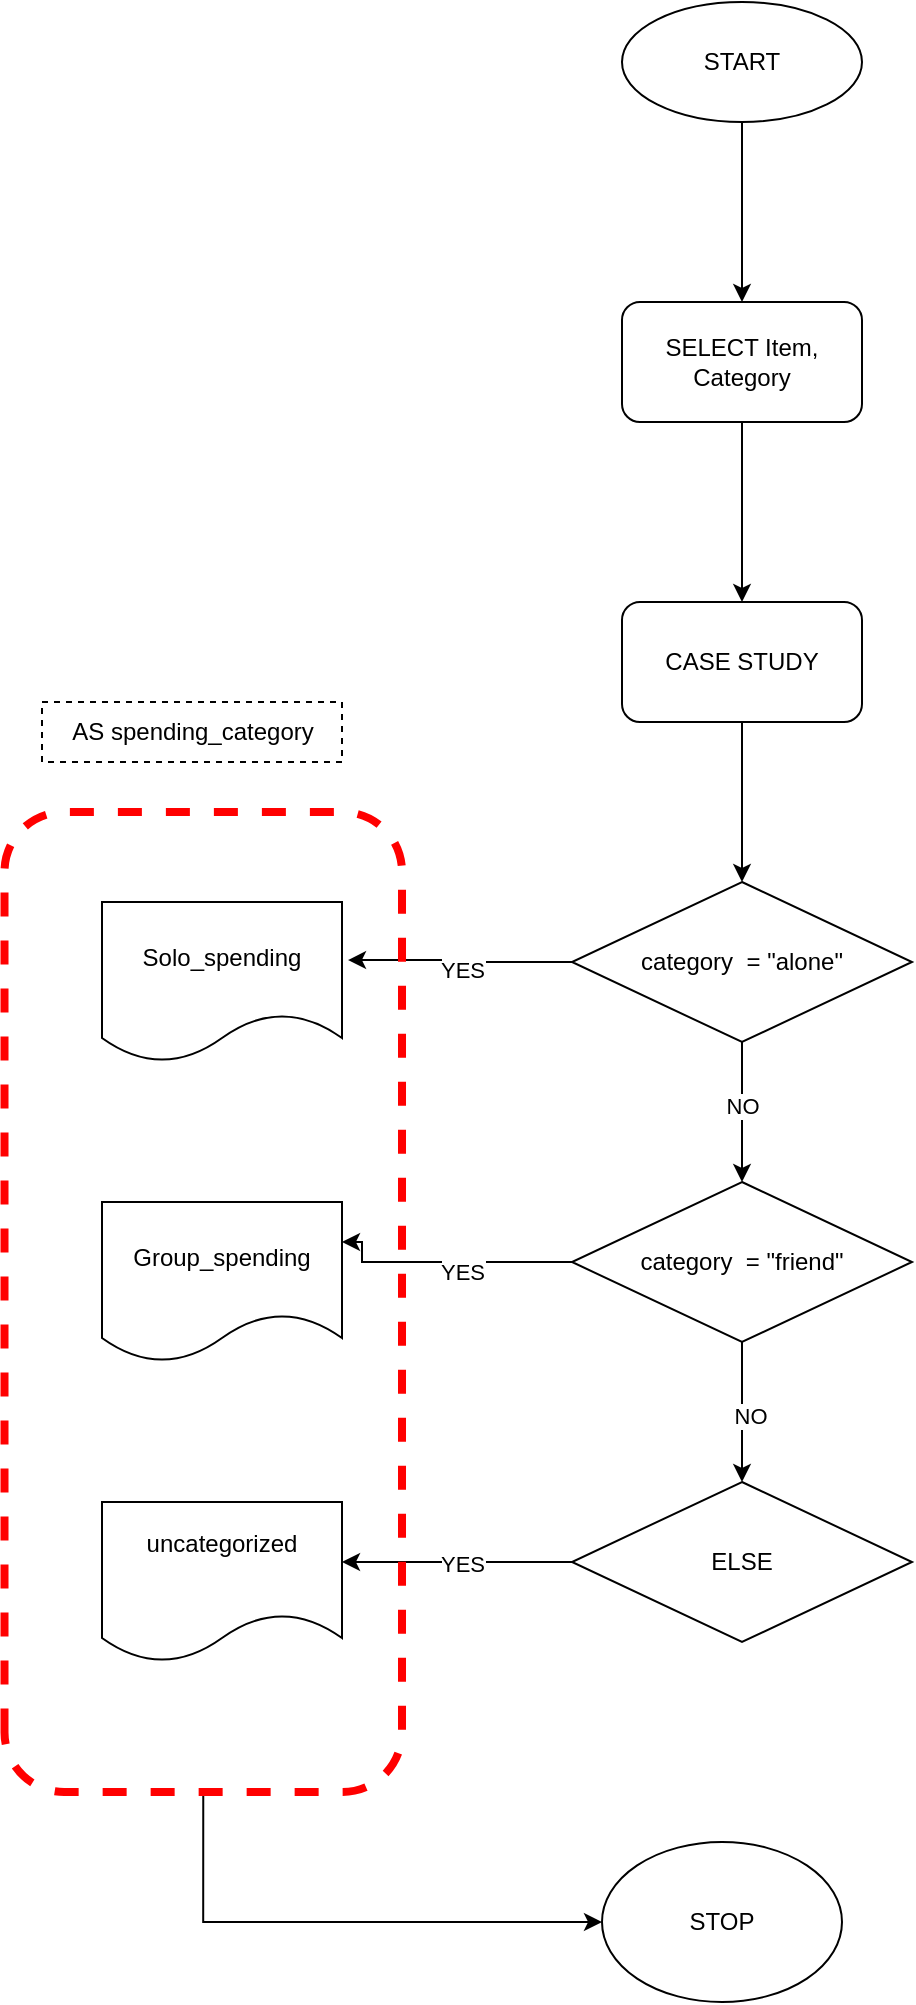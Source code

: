 <mxfile version="24.7.1" type="device">
  <diagram name="Page-1" id="tQmBUCOZLQjsslwCvVrd">
    <mxGraphModel dx="1724" dy="482" grid="1" gridSize="10" guides="1" tooltips="1" connect="1" arrows="1" fold="1" page="1" pageScale="1" pageWidth="850" pageHeight="1100" math="0" shadow="0">
      <root>
        <mxCell id="0" />
        <mxCell id="1" parent="0" />
        <mxCell id="hZ2JiWKI5X6DYX1f7Vr9-3" style="edgeStyle=orthogonalEdgeStyle;rounded=0;orthogonalLoop=1;jettySize=auto;html=1;exitX=0.5;exitY=1;exitDx=0;exitDy=0;entryX=0.5;entryY=0;entryDx=0;entryDy=0;" edge="1" parent="1" source="hZ2JiWKI5X6DYX1f7Vr9-1" target="hZ2JiWKI5X6DYX1f7Vr9-2">
          <mxGeometry relative="1" as="geometry" />
        </mxCell>
        <mxCell id="hZ2JiWKI5X6DYX1f7Vr9-1" value="START" style="ellipse;whiteSpace=wrap;html=1;" vertex="1" parent="1">
          <mxGeometry x="300" y="70" width="120" height="60" as="geometry" />
        </mxCell>
        <mxCell id="hZ2JiWKI5X6DYX1f7Vr9-5" style="edgeStyle=orthogonalEdgeStyle;rounded=0;orthogonalLoop=1;jettySize=auto;html=1;exitX=0.5;exitY=1;exitDx=0;exitDy=0;" edge="1" parent="1" source="hZ2JiWKI5X6DYX1f7Vr9-2" target="hZ2JiWKI5X6DYX1f7Vr9-4">
          <mxGeometry relative="1" as="geometry" />
        </mxCell>
        <mxCell id="hZ2JiWKI5X6DYX1f7Vr9-2" value="SELECT Item, Category" style="rounded=1;whiteSpace=wrap;html=1;" vertex="1" parent="1">
          <mxGeometry x="300" y="220" width="120" height="60" as="geometry" />
        </mxCell>
        <mxCell id="hZ2JiWKI5X6DYX1f7Vr9-9" style="edgeStyle=orthogonalEdgeStyle;rounded=0;orthogonalLoop=1;jettySize=auto;html=1;exitX=0.5;exitY=1;exitDx=0;exitDy=0;entryX=0.5;entryY=0;entryDx=0;entryDy=0;" edge="1" parent="1" source="hZ2JiWKI5X6DYX1f7Vr9-4" target="hZ2JiWKI5X6DYX1f7Vr9-6">
          <mxGeometry relative="1" as="geometry" />
        </mxCell>
        <mxCell id="hZ2JiWKI5X6DYX1f7Vr9-4" value="CASE STUDY" style="rounded=1;whiteSpace=wrap;html=1;" vertex="1" parent="1">
          <mxGeometry x="300" y="370" width="120" height="60" as="geometry" />
        </mxCell>
        <mxCell id="hZ2JiWKI5X6DYX1f7Vr9-10" style="edgeStyle=orthogonalEdgeStyle;rounded=0;orthogonalLoop=1;jettySize=auto;html=1;exitX=0.5;exitY=1;exitDx=0;exitDy=0;entryX=0.5;entryY=0;entryDx=0;entryDy=0;" edge="1" parent="1" source="hZ2JiWKI5X6DYX1f7Vr9-6" target="hZ2JiWKI5X6DYX1f7Vr9-7">
          <mxGeometry relative="1" as="geometry" />
        </mxCell>
        <mxCell id="hZ2JiWKI5X6DYX1f7Vr9-18" value="NO" style="edgeLabel;html=1;align=center;verticalAlign=middle;resizable=0;points=[];" vertex="1" connectable="0" parent="hZ2JiWKI5X6DYX1f7Vr9-10">
          <mxGeometry x="-0.086" relative="1" as="geometry">
            <mxPoint as="offset" />
          </mxGeometry>
        </mxCell>
        <mxCell id="hZ2JiWKI5X6DYX1f7Vr9-6" value="category&amp;nbsp; = &quot;alone&quot;" style="rhombus;whiteSpace=wrap;html=1;" vertex="1" parent="1">
          <mxGeometry x="275" y="510" width="170" height="80" as="geometry" />
        </mxCell>
        <mxCell id="hZ2JiWKI5X6DYX1f7Vr9-11" style="edgeStyle=orthogonalEdgeStyle;rounded=0;orthogonalLoop=1;jettySize=auto;html=1;exitX=0.5;exitY=1;exitDx=0;exitDy=0;entryX=0.5;entryY=0;entryDx=0;entryDy=0;" edge="1" parent="1" source="hZ2JiWKI5X6DYX1f7Vr9-7" target="hZ2JiWKI5X6DYX1f7Vr9-8">
          <mxGeometry relative="1" as="geometry" />
        </mxCell>
        <mxCell id="hZ2JiWKI5X6DYX1f7Vr9-19" value="NO" style="edgeLabel;html=1;align=center;verticalAlign=middle;resizable=0;points=[];" vertex="1" connectable="0" parent="hZ2JiWKI5X6DYX1f7Vr9-11">
          <mxGeometry x="0.057" y="4" relative="1" as="geometry">
            <mxPoint as="offset" />
          </mxGeometry>
        </mxCell>
        <mxCell id="hZ2JiWKI5X6DYX1f7Vr9-16" style="edgeStyle=orthogonalEdgeStyle;rounded=0;orthogonalLoop=1;jettySize=auto;html=1;exitX=0;exitY=0.5;exitDx=0;exitDy=0;entryX=1;entryY=0.25;entryDx=0;entryDy=0;" edge="1" parent="1" source="hZ2JiWKI5X6DYX1f7Vr9-7" target="hZ2JiWKI5X6DYX1f7Vr9-14">
          <mxGeometry relative="1" as="geometry">
            <Array as="points">
              <mxPoint x="170" y="700" />
            </Array>
          </mxGeometry>
        </mxCell>
        <mxCell id="hZ2JiWKI5X6DYX1f7Vr9-20" value="YES" style="edgeLabel;html=1;align=center;verticalAlign=middle;resizable=0;points=[];" vertex="1" connectable="0" parent="hZ2JiWKI5X6DYX1f7Vr9-16">
          <mxGeometry x="-0.12" y="5" relative="1" as="geometry">
            <mxPoint as="offset" />
          </mxGeometry>
        </mxCell>
        <mxCell id="hZ2JiWKI5X6DYX1f7Vr9-7" value="category&amp;nbsp; = &quot;friend&quot;" style="rhombus;whiteSpace=wrap;html=1;" vertex="1" parent="1">
          <mxGeometry x="275" y="660" width="170" height="80" as="geometry" />
        </mxCell>
        <mxCell id="hZ2JiWKI5X6DYX1f7Vr9-8" value="ELSE " style="rhombus;whiteSpace=wrap;html=1;" vertex="1" parent="1">
          <mxGeometry x="275" y="810" width="170" height="80" as="geometry" />
        </mxCell>
        <mxCell id="hZ2JiWKI5X6DYX1f7Vr9-12" value="Solo_spending" style="shape=document;whiteSpace=wrap;html=1;boundedLbl=1;" vertex="1" parent="1">
          <mxGeometry x="40" y="520" width="120" height="80" as="geometry" />
        </mxCell>
        <mxCell id="hZ2JiWKI5X6DYX1f7Vr9-13" value="&#xa;uncategorized&#xa;&#xa;" style="shape=document;whiteSpace=wrap;html=1;boundedLbl=1;" vertex="1" parent="1">
          <mxGeometry x="40" y="820" width="120" height="80" as="geometry" />
        </mxCell>
        <mxCell id="hZ2JiWKI5X6DYX1f7Vr9-14" value="Group_spending" style="shape=document;whiteSpace=wrap;html=1;boundedLbl=1;" vertex="1" parent="1">
          <mxGeometry x="40" y="670" width="120" height="80" as="geometry" />
        </mxCell>
        <mxCell id="hZ2JiWKI5X6DYX1f7Vr9-15" style="edgeStyle=orthogonalEdgeStyle;rounded=0;orthogonalLoop=1;jettySize=auto;html=1;exitX=0;exitY=0.5;exitDx=0;exitDy=0;entryX=1.025;entryY=0.363;entryDx=0;entryDy=0;entryPerimeter=0;" edge="1" parent="1" source="hZ2JiWKI5X6DYX1f7Vr9-6" target="hZ2JiWKI5X6DYX1f7Vr9-12">
          <mxGeometry relative="1" as="geometry" />
        </mxCell>
        <mxCell id="hZ2JiWKI5X6DYX1f7Vr9-21" value="YES" style="edgeLabel;html=1;align=center;verticalAlign=middle;resizable=0;points=[];" vertex="1" connectable="0" parent="hZ2JiWKI5X6DYX1f7Vr9-15">
          <mxGeometry x="-0.026" y="4" relative="1" as="geometry">
            <mxPoint as="offset" />
          </mxGeometry>
        </mxCell>
        <mxCell id="hZ2JiWKI5X6DYX1f7Vr9-17" style="edgeStyle=orthogonalEdgeStyle;rounded=0;orthogonalLoop=1;jettySize=auto;html=1;exitX=0;exitY=0.5;exitDx=0;exitDy=0;entryX=1;entryY=0.375;entryDx=0;entryDy=0;entryPerimeter=0;" edge="1" parent="1" source="hZ2JiWKI5X6DYX1f7Vr9-8" target="hZ2JiWKI5X6DYX1f7Vr9-13">
          <mxGeometry relative="1" as="geometry" />
        </mxCell>
        <mxCell id="hZ2JiWKI5X6DYX1f7Vr9-22" value="YES" style="edgeLabel;html=1;align=center;verticalAlign=middle;resizable=0;points=[];" vertex="1" connectable="0" parent="hZ2JiWKI5X6DYX1f7Vr9-17">
          <mxGeometry x="-0.043" y="1" relative="1" as="geometry">
            <mxPoint as="offset" />
          </mxGeometry>
        </mxCell>
        <mxCell id="hZ2JiWKI5X6DYX1f7Vr9-29" style="edgeStyle=orthogonalEdgeStyle;rounded=0;orthogonalLoop=1;jettySize=auto;html=1;exitX=0;exitY=0.5;exitDx=0;exitDy=0;entryX=0;entryY=0.5;entryDx=0;entryDy=0;" edge="1" parent="1" source="hZ2JiWKI5X6DYX1f7Vr9-24" target="hZ2JiWKI5X6DYX1f7Vr9-28">
          <mxGeometry relative="1" as="geometry" />
        </mxCell>
        <mxCell id="hZ2JiWKI5X6DYX1f7Vr9-24" value="" style="rounded=1;whiteSpace=wrap;html=1;rotation=-90;dashed=1;strokeWidth=4;strokeColor=#ff0000;fillColor=none;" vertex="1" parent="1">
          <mxGeometry x="-154.37" y="620.63" width="490" height="198.75" as="geometry" />
        </mxCell>
        <mxCell id="hZ2JiWKI5X6DYX1f7Vr9-27" value="AS spending_category" style="text;html=1;align=center;verticalAlign=middle;resizable=0;points=[];autosize=1;strokeColor=default;fillColor=none;dashed=1;" vertex="1" parent="1">
          <mxGeometry x="10" y="420" width="150" height="30" as="geometry" />
        </mxCell>
        <mxCell id="hZ2JiWKI5X6DYX1f7Vr9-28" value="STOP" style="ellipse;whiteSpace=wrap;html=1;" vertex="1" parent="1">
          <mxGeometry x="290" y="990" width="120" height="80" as="geometry" />
        </mxCell>
      </root>
    </mxGraphModel>
  </diagram>
</mxfile>
